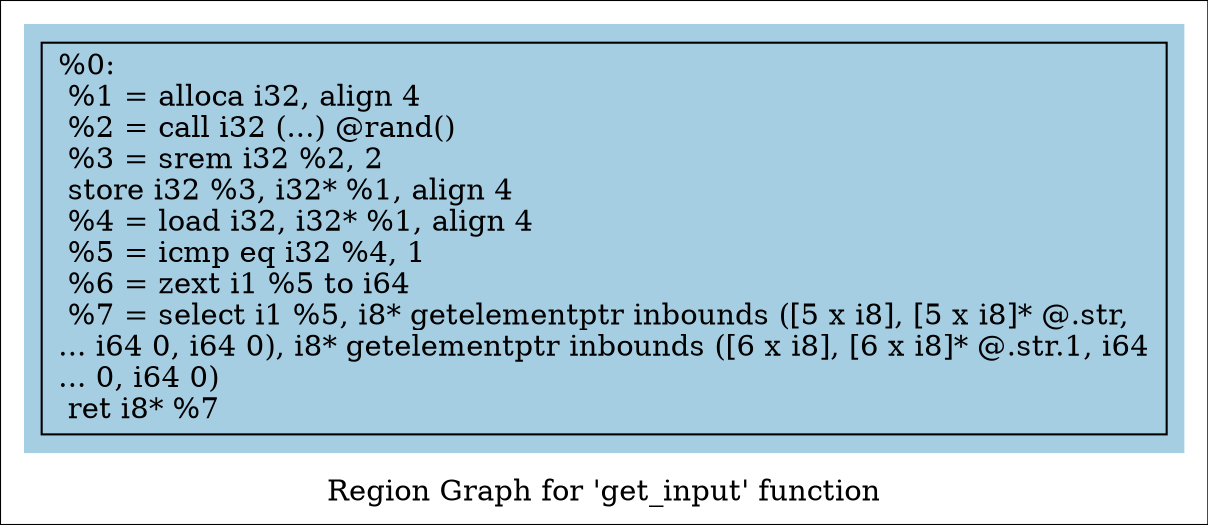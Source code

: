 digraph "Region Graph for 'get_input' function" {
	label="Region Graph for 'get_input' function";

	Node0x55ff3e3cc750 [shape=record,label="{%0:\l  %1 = alloca i32, align 4\l  %2 = call i32 (...) @rand()\l  %3 = srem i32 %2, 2\l  store i32 %3, i32* %1, align 4\l  %4 = load i32, i32* %1, align 4\l  %5 = icmp eq i32 %4, 1\l  %6 = zext i1 %5 to i64\l  %7 = select i1 %5, i8* getelementptr inbounds ([5 x i8], [5 x i8]* @.str,\l... i64 0, i64 0), i8* getelementptr inbounds ([6 x i8], [6 x i8]* @.str.1, i64\l... 0, i64 0)\l  ret i8* %7\l}"];
	colorscheme = "paired12"
        subgraph cluster_0x55ff3e3c8ea0 {
          label = "";
          style = filled;
          color = 1
          Node0x55ff3e3cc750;
        }
}
